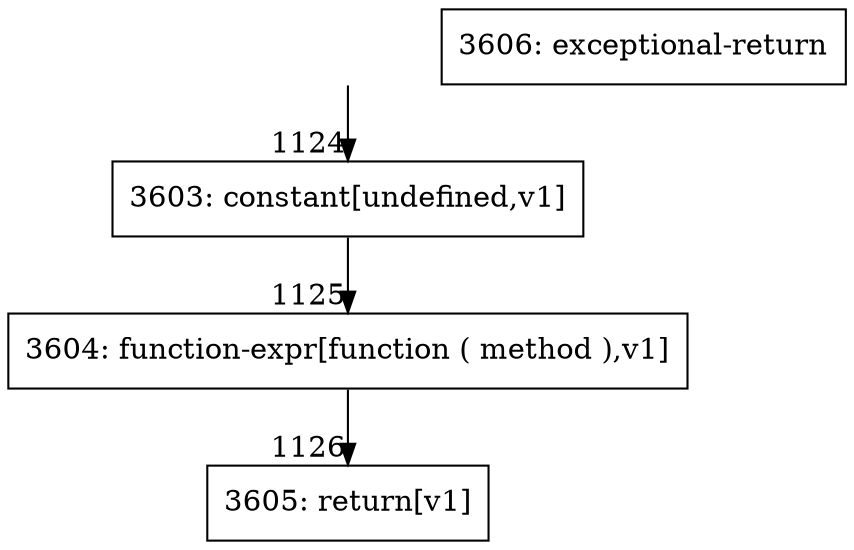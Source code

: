 digraph {
rankdir="TD"
BB_entry94[shape=none,label=""];
BB_entry94 -> BB1124 [tailport=s, headport=n, headlabel="    1124"]
BB1124 [shape=record label="{3603: constant[undefined,v1]}" ] 
BB1124 -> BB1125 [tailport=s, headport=n, headlabel="      1125"]
BB1125 [shape=record label="{3604: function-expr[function ( method ),v1]}" ] 
BB1125 -> BB1126 [tailport=s, headport=n, headlabel="      1126"]
BB1126 [shape=record label="{3605: return[v1]}" ] 
BB1127 [shape=record label="{3606: exceptional-return}" ] 
//#$~ 953
}
